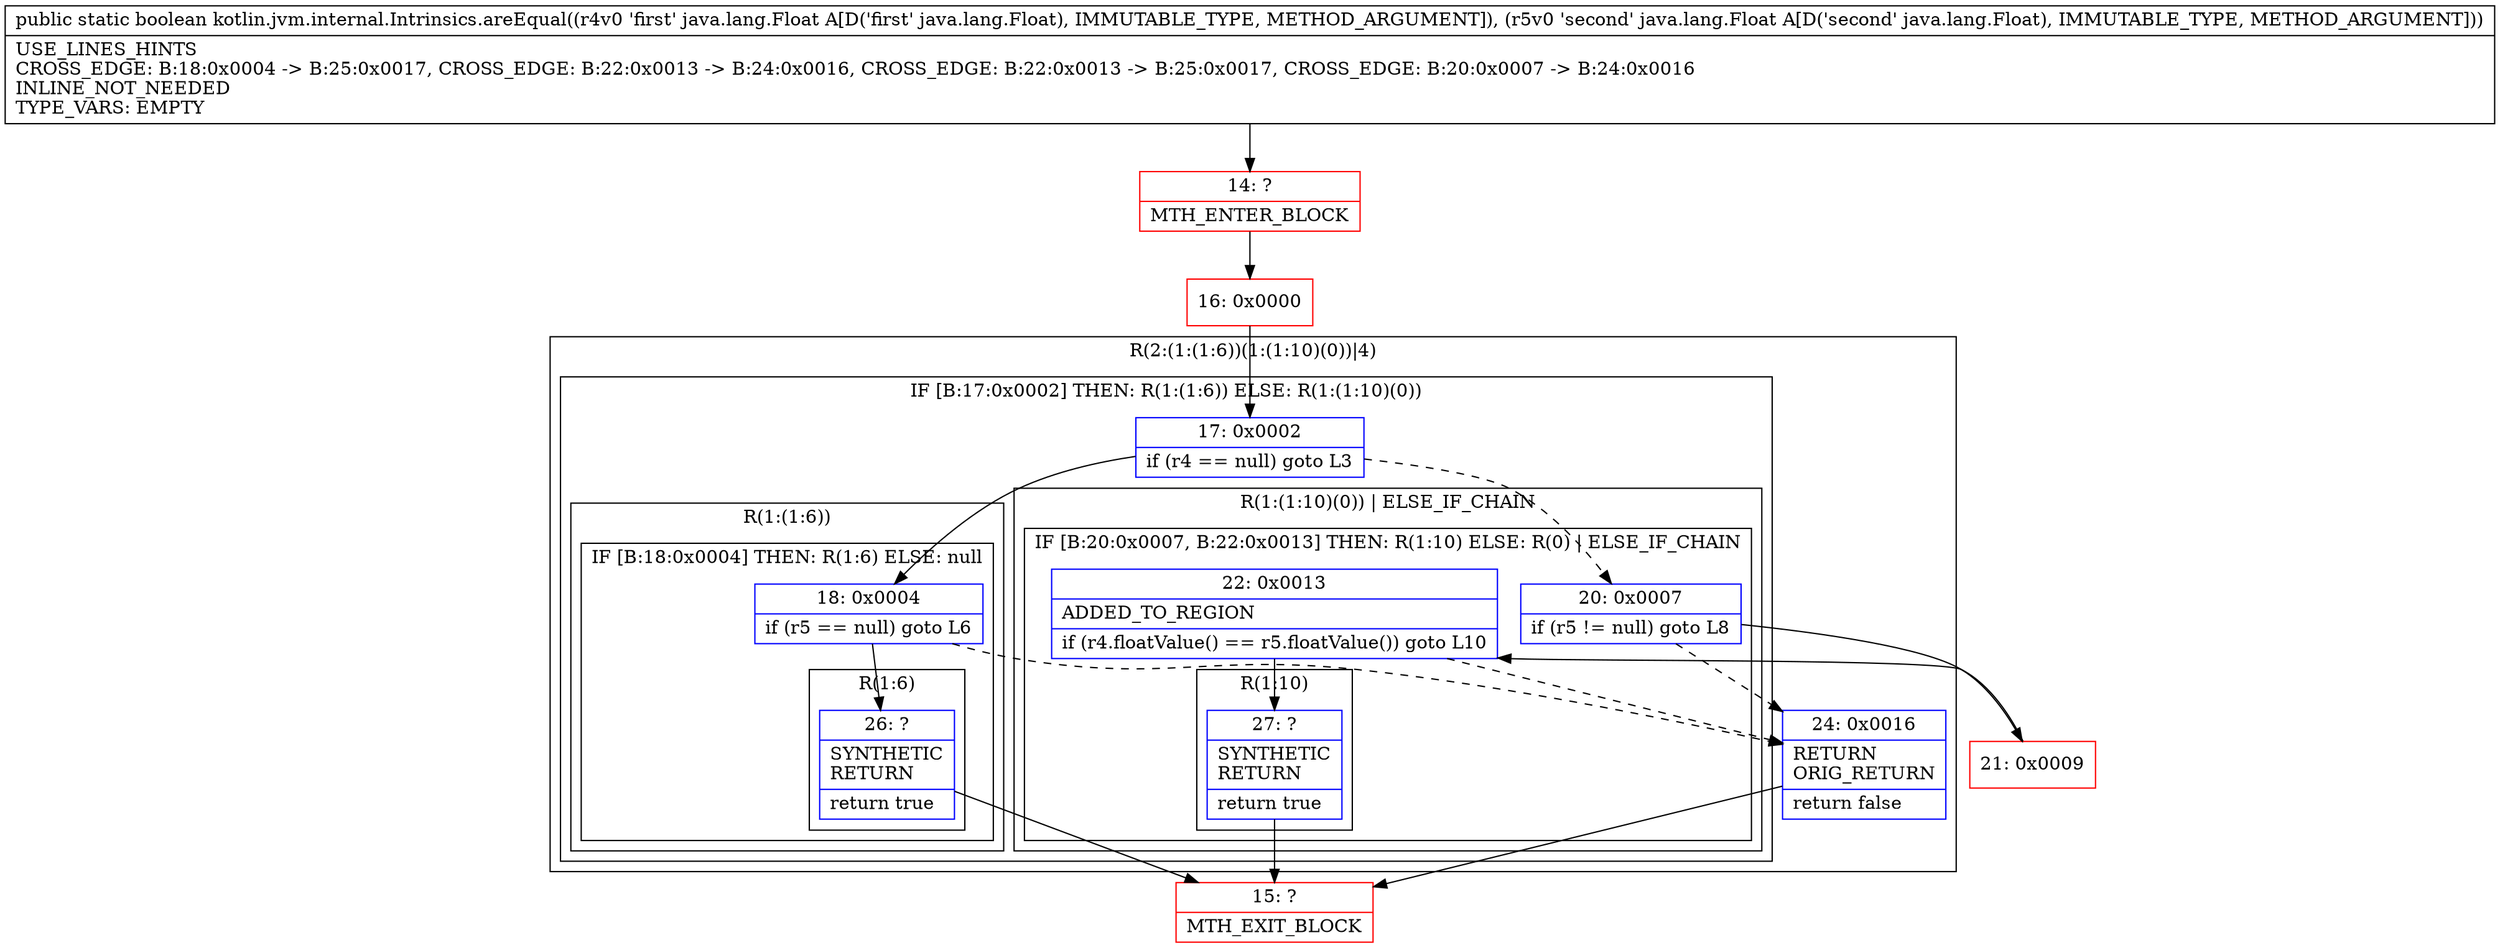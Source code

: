 digraph "CFG forkotlin.jvm.internal.Intrinsics.areEqual(Ljava\/lang\/Float;Ljava\/lang\/Float;)Z" {
subgraph cluster_Region_1318089062 {
label = "R(2:(1:(1:6))(1:(1:10)(0))|4)";
node [shape=record,color=blue];
subgraph cluster_IfRegion_1596566234 {
label = "IF [B:17:0x0002] THEN: R(1:(1:6)) ELSE: R(1:(1:10)(0))";
node [shape=record,color=blue];
Node_17 [shape=record,label="{17\:\ 0x0002|if (r4 == null) goto L3\l}"];
subgraph cluster_Region_1406335114 {
label = "R(1:(1:6))";
node [shape=record,color=blue];
subgraph cluster_IfRegion_1164928046 {
label = "IF [B:18:0x0004] THEN: R(1:6) ELSE: null";
node [shape=record,color=blue];
Node_18 [shape=record,label="{18\:\ 0x0004|if (r5 == null) goto L6\l}"];
subgraph cluster_Region_137963172 {
label = "R(1:6)";
node [shape=record,color=blue];
Node_26 [shape=record,label="{26\:\ ?|SYNTHETIC\lRETURN\l|return true\l}"];
}
}
}
subgraph cluster_Region_441725443 {
label = "R(1:(1:10)(0)) | ELSE_IF_CHAIN\l";
node [shape=record,color=blue];
subgraph cluster_IfRegion_1585880939 {
label = "IF [B:20:0x0007, B:22:0x0013] THEN: R(1:10) ELSE: R(0) | ELSE_IF_CHAIN\l";
node [shape=record,color=blue];
Node_20 [shape=record,label="{20\:\ 0x0007|if (r5 != null) goto L8\l}"];
Node_22 [shape=record,label="{22\:\ 0x0013|ADDED_TO_REGION\l|if (r4.floatValue() == r5.floatValue()) goto L10\l}"];
subgraph cluster_Region_1618398849 {
label = "R(1:10)";
node [shape=record,color=blue];
Node_27 [shape=record,label="{27\:\ ?|SYNTHETIC\lRETURN\l|return true\l}"];
}
subgraph cluster_Region_557570093 {
label = "R(0)";
node [shape=record,color=blue];
}
}
}
}
Node_24 [shape=record,label="{24\:\ 0x0016|RETURN\lORIG_RETURN\l|return false\l}"];
}
Node_14 [shape=record,color=red,label="{14\:\ ?|MTH_ENTER_BLOCK\l}"];
Node_16 [shape=record,color=red,label="{16\:\ 0x0000}"];
Node_15 [shape=record,color=red,label="{15\:\ ?|MTH_EXIT_BLOCK\l}"];
Node_21 [shape=record,color=red,label="{21\:\ 0x0009}"];
MethodNode[shape=record,label="{public static boolean kotlin.jvm.internal.Intrinsics.areEqual((r4v0 'first' java.lang.Float A[D('first' java.lang.Float), IMMUTABLE_TYPE, METHOD_ARGUMENT]), (r5v0 'second' java.lang.Float A[D('second' java.lang.Float), IMMUTABLE_TYPE, METHOD_ARGUMENT]))  | USE_LINES_HINTS\lCROSS_EDGE: B:18:0x0004 \-\> B:25:0x0017, CROSS_EDGE: B:22:0x0013 \-\> B:24:0x0016, CROSS_EDGE: B:22:0x0013 \-\> B:25:0x0017, CROSS_EDGE: B:20:0x0007 \-\> B:24:0x0016\lINLINE_NOT_NEEDED\lTYPE_VARS: EMPTY\l}"];
MethodNode -> Node_14;Node_17 -> Node_18;
Node_17 -> Node_20[style=dashed];
Node_18 -> Node_24[style=dashed];
Node_18 -> Node_26;
Node_26 -> Node_15;
Node_20 -> Node_21;
Node_20 -> Node_24[style=dashed];
Node_22 -> Node_24[style=dashed];
Node_22 -> Node_27;
Node_27 -> Node_15;
Node_24 -> Node_15;
Node_14 -> Node_16;
Node_16 -> Node_17;
Node_21 -> Node_22;
}

